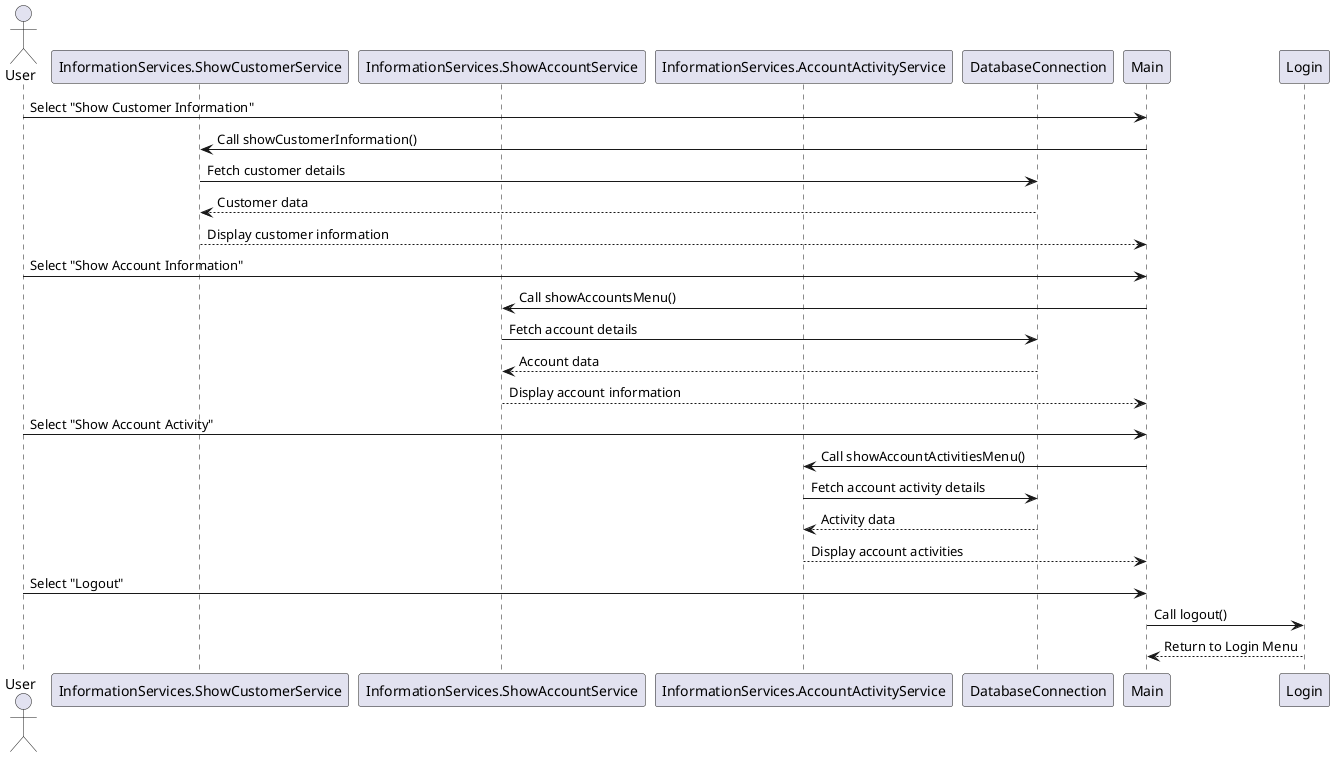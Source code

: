 @startuml
'https://plantuml.com/sequence-diagram
actor User
participant "InformationServices.ShowCustomerService" as ShowCustomer
participant "InformationServices.ShowAccountService" as ShowAccount
participant "InformationServices.AccountActivityService" as ShowActivity
participant "DatabaseConnection" as DB

User -> Main: Select "Show Customer Information"
Main -> ShowCustomer: Call showCustomerInformation()
ShowCustomer -> DB: Fetch customer details
DB --> ShowCustomer: Customer data
ShowCustomer --> Main: Display customer information

User -> Main: Select "Show Account Information"
Main -> ShowAccount: Call showAccountsMenu()
ShowAccount -> DB: Fetch account details
DB --> ShowAccount: Account data
ShowAccount --> Main: Display account information

User -> Main: Select "Show Account Activity"
Main -> ShowActivity: Call showAccountActivitiesMenu()
ShowActivity -> DB: Fetch account activity details
DB --> ShowActivity: Activity data
ShowActivity --> Main: Display account activities

User -> Main: Select "Logout"
Main -> Login: Call logout()
Login --> Main: Return to Login Menu

@enduml
